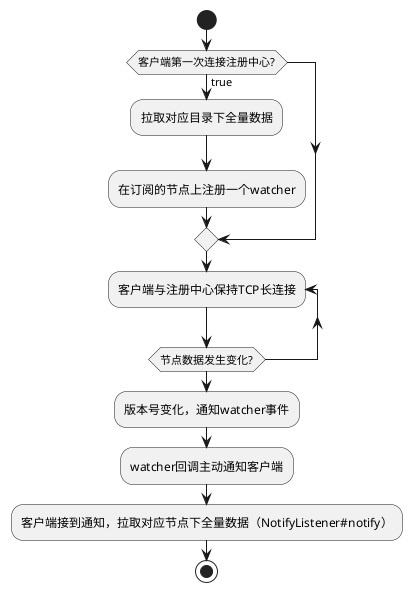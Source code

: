 @startuml
'https://plantuml.com/activity-diagram-beta
'zk发布与订阅的流程'
start
if (客户端第一次连接注册中心?) then (true)
  :拉取对应目录下全量数据;
  :在订阅的节点上注册一个watcher;
  endif

  repeat:客户端与注册中心保持TCP长连接;
  repeat while(节点数据发生变化?)
      :版本号变化，通知watcher事件;
      :watcher回调主动通知客户端;
      :客户端接到通知，拉取对应节点下全量数据（NotifyListener#notify）;

stop

@enduml